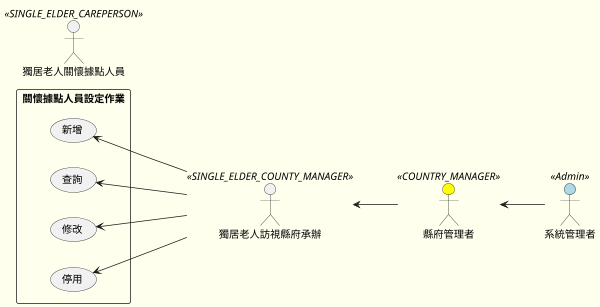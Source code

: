 @startuml

skinparam BackgroundColor #ffffee
scale 600 width

skinparam actor {
  BackgroundColor<<Admin>> LightBlue
  BackgroundColor<<COUNTRY_MANAGER>> Yellow
  BackgroundColor<<SINGLE_ELDER_COUNTY_SUPERVISOR>> DarkBlue
  BackgroundColor<<SINGLE_ELDER_NOTIFIER>> Purple
}

skinparam usecase {
  ArrowColor<<External>> DarkGreen
}

left to right direction

actor 系統管理者<<Admin>>
actor 縣府管理者<<COUNTRY_MANAGER>>
actor 獨居老人訪視縣府承辦<<SINGLE_ELDER_COUNTY_MANAGER>>
actor 獨居老人關懷據點人員<<SINGLE_ELDER_CAREPERSON>>

rectangle 關懷據點人員設定作業 {


  usecase INSERT as "新增"
  usecase QUERY as "查詢"
  usecase UPDATE as "修改"
  usecase STOP as "停用"

  QUERY <-- 獨居老人訪視縣府承辦
  UPDATE <-- 獨居老人訪視縣府承辦
  INSERT <-- 獨居老人訪視縣府承辦
  STOP <-- 獨居老人訪視縣府承辦

  縣府管理者 <-- 系統管理者
  獨居老人訪視縣府承辦 <-- 縣府管理者


}

@enduml
